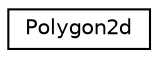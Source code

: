 digraph "Graphical Class Hierarchy"
{
  edge [fontname="Helvetica",fontsize="10",labelfontname="Helvetica",labelfontsize="10"];
  node [fontname="Helvetica",fontsize="10",shape=record];
  rankdir="LR";
  Node1 [label="Polygon2d",height=0.2,width=0.4,color="black", fillcolor="white", style="filled",URL="$class_polygon2d.html",tooltip="Represents a polygon. Usually used for collisions masks. "];
}
